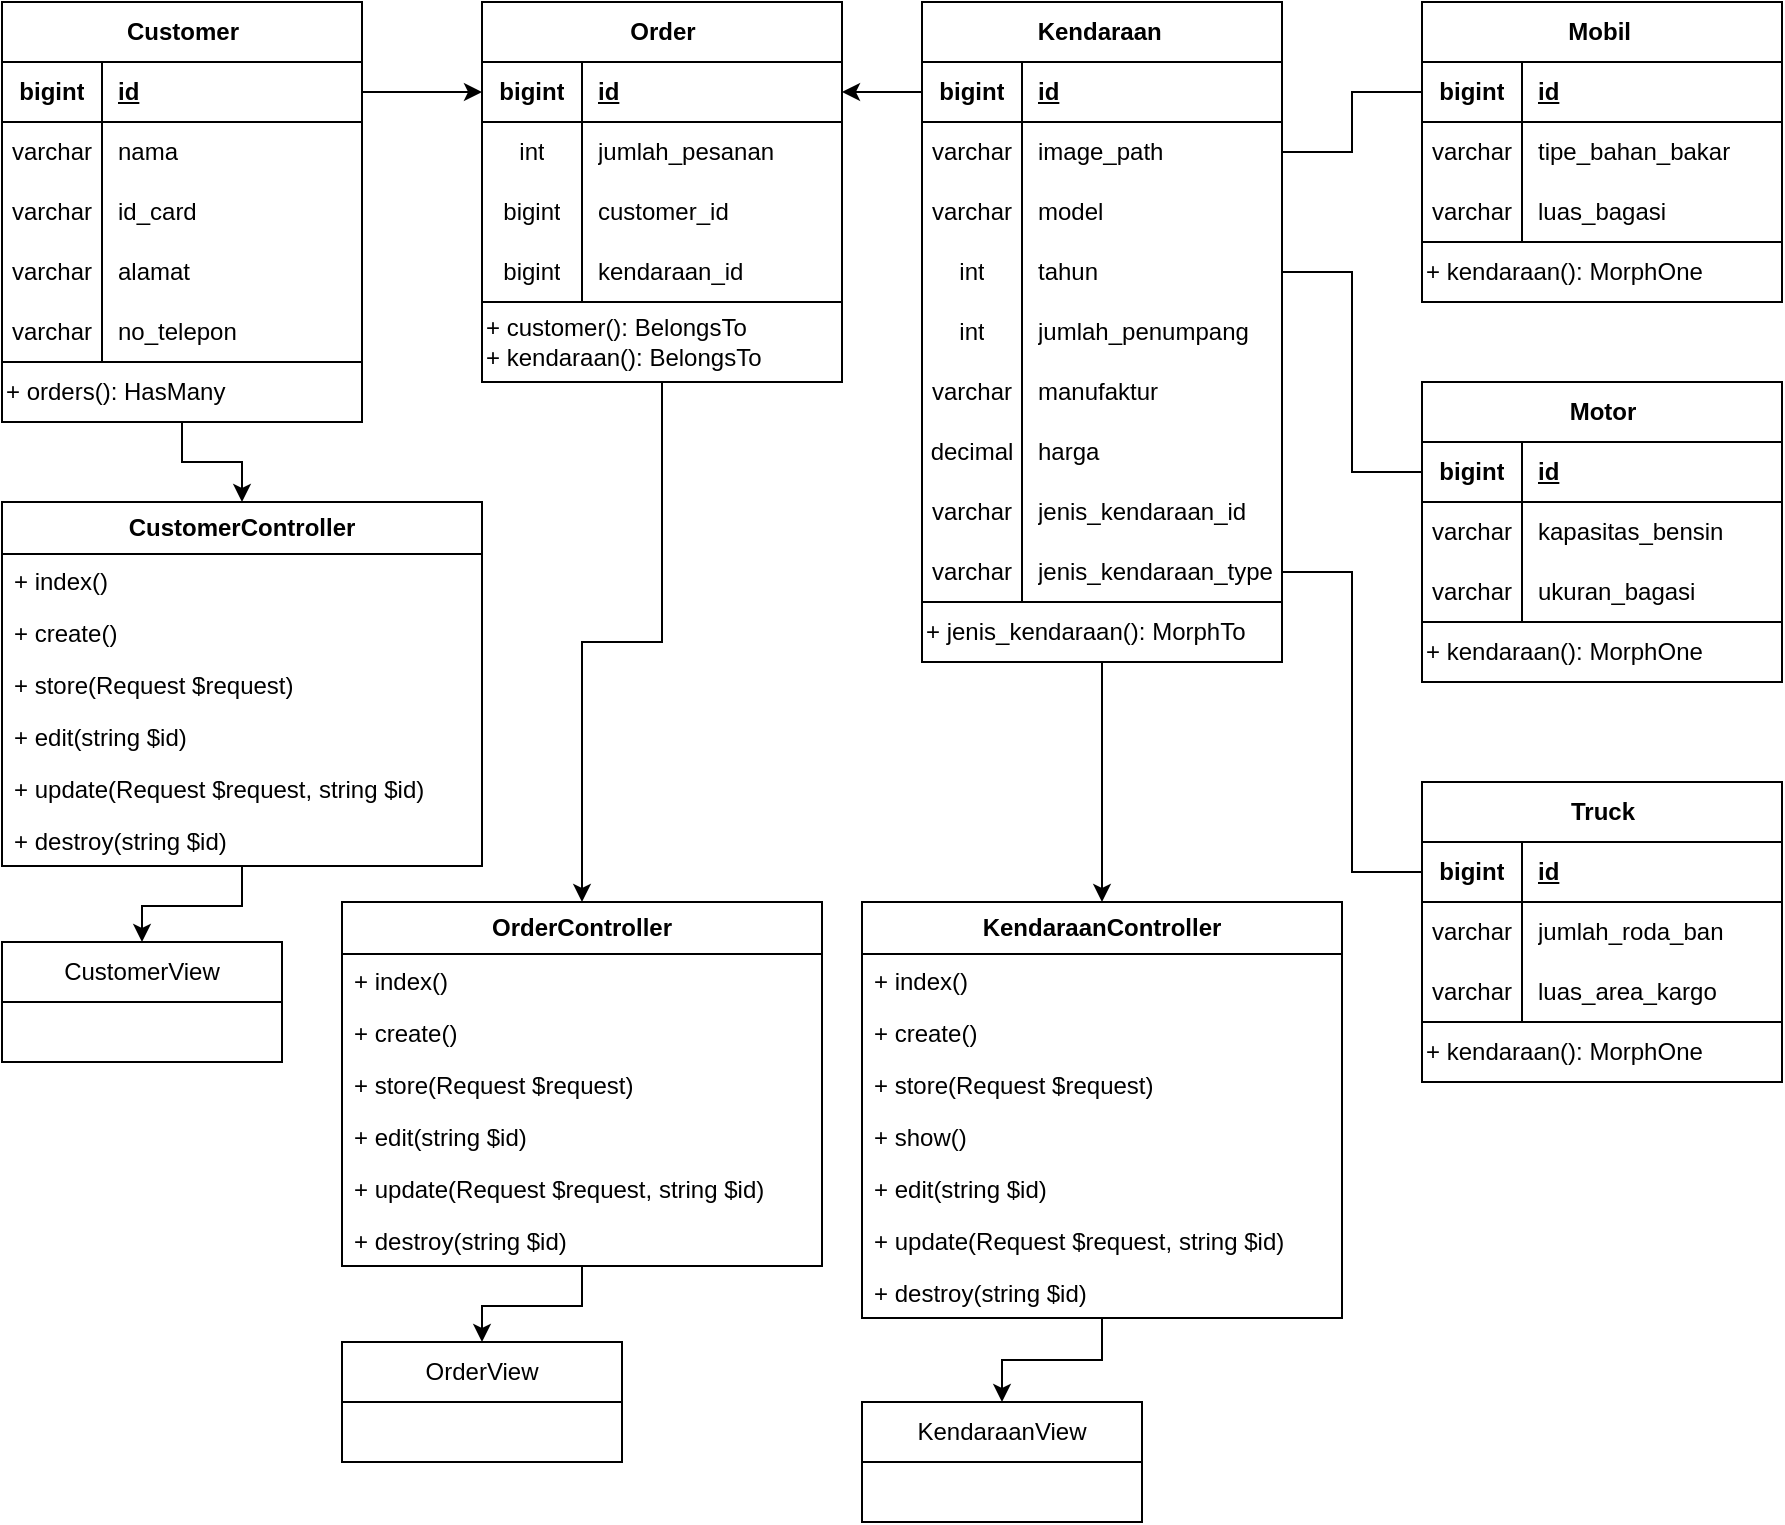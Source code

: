 <mxfile version="22.0.3" type="device">
  <diagram id="C5RBs43oDa-KdzZeNtuy" name="Page-1">
    <mxGraphModel dx="1159" dy="807" grid="1" gridSize="10" guides="1" tooltips="1" connect="1" arrows="1" fold="1" page="1" pageScale="1" pageWidth="1169" pageHeight="827" math="0" shadow="0">
      <root>
        <mxCell id="WIyWlLk6GJQsqaUBKTNV-0" />
        <mxCell id="WIyWlLk6GJQsqaUBKTNV-1" parent="WIyWlLk6GJQsqaUBKTNV-0" />
        <mxCell id="ZDoctlE2SqwI0rAIJOzX-185" value="Order" style="shape=table;startSize=30;container=1;collapsible=1;childLayout=tableLayout;fixedRows=1;rowLines=0;fontStyle=1;align=center;resizeLast=1;html=1;" vertex="1" parent="WIyWlLk6GJQsqaUBKTNV-1">
          <mxGeometry x="300" y="60" width="180" height="150" as="geometry" />
        </mxCell>
        <mxCell id="ZDoctlE2SqwI0rAIJOzX-186" value="" style="shape=tableRow;horizontal=0;startSize=0;swimlaneHead=0;swimlaneBody=0;fillColor=none;collapsible=0;dropTarget=0;points=[[0,0.5],[1,0.5]];portConstraint=eastwest;top=0;left=0;right=0;bottom=1;" vertex="1" parent="ZDoctlE2SqwI0rAIJOzX-185">
          <mxGeometry y="30" width="180" height="30" as="geometry" />
        </mxCell>
        <mxCell id="ZDoctlE2SqwI0rAIJOzX-187" value="bigint" style="shape=partialRectangle;connectable=0;fillColor=none;top=0;left=0;bottom=0;right=0;fontStyle=1;overflow=hidden;whiteSpace=wrap;html=1;" vertex="1" parent="ZDoctlE2SqwI0rAIJOzX-186">
          <mxGeometry width="50" height="30" as="geometry">
            <mxRectangle width="50" height="30" as="alternateBounds" />
          </mxGeometry>
        </mxCell>
        <mxCell id="ZDoctlE2SqwI0rAIJOzX-188" value="id" style="shape=partialRectangle;connectable=0;fillColor=none;top=0;left=0;bottom=0;right=0;align=left;spacingLeft=6;fontStyle=5;overflow=hidden;whiteSpace=wrap;html=1;" vertex="1" parent="ZDoctlE2SqwI0rAIJOzX-186">
          <mxGeometry x="50" width="130" height="30" as="geometry">
            <mxRectangle width="130" height="30" as="alternateBounds" />
          </mxGeometry>
        </mxCell>
        <mxCell id="ZDoctlE2SqwI0rAIJOzX-189" value="" style="shape=tableRow;horizontal=0;startSize=0;swimlaneHead=0;swimlaneBody=0;fillColor=none;collapsible=0;dropTarget=0;points=[[0,0.5],[1,0.5]];portConstraint=eastwest;top=0;left=0;right=0;bottom=0;" vertex="1" parent="ZDoctlE2SqwI0rAIJOzX-185">
          <mxGeometry y="60" width="180" height="30" as="geometry" />
        </mxCell>
        <mxCell id="ZDoctlE2SqwI0rAIJOzX-190" value="int" style="shape=partialRectangle;connectable=0;fillColor=none;top=0;left=0;bottom=0;right=0;editable=1;overflow=hidden;whiteSpace=wrap;html=1;" vertex="1" parent="ZDoctlE2SqwI0rAIJOzX-189">
          <mxGeometry width="50" height="30" as="geometry">
            <mxRectangle width="50" height="30" as="alternateBounds" />
          </mxGeometry>
        </mxCell>
        <mxCell id="ZDoctlE2SqwI0rAIJOzX-191" value="jumlah_pesanan" style="shape=partialRectangle;connectable=0;fillColor=none;top=0;left=0;bottom=0;right=0;align=left;spacingLeft=6;overflow=hidden;whiteSpace=wrap;html=1;" vertex="1" parent="ZDoctlE2SqwI0rAIJOzX-189">
          <mxGeometry x="50" width="130" height="30" as="geometry">
            <mxRectangle width="130" height="30" as="alternateBounds" />
          </mxGeometry>
        </mxCell>
        <mxCell id="ZDoctlE2SqwI0rAIJOzX-192" value="" style="shape=tableRow;horizontal=0;startSize=0;swimlaneHead=0;swimlaneBody=0;fillColor=none;collapsible=0;dropTarget=0;points=[[0,0.5],[1,0.5]];portConstraint=eastwest;top=0;left=0;right=0;bottom=0;" vertex="1" parent="ZDoctlE2SqwI0rAIJOzX-185">
          <mxGeometry y="90" width="180" height="30" as="geometry" />
        </mxCell>
        <mxCell id="ZDoctlE2SqwI0rAIJOzX-193" value="bigint" style="shape=partialRectangle;connectable=0;fillColor=none;top=0;left=0;bottom=0;right=0;editable=1;overflow=hidden;whiteSpace=wrap;html=1;" vertex="1" parent="ZDoctlE2SqwI0rAIJOzX-192">
          <mxGeometry width="50" height="30" as="geometry">
            <mxRectangle width="50" height="30" as="alternateBounds" />
          </mxGeometry>
        </mxCell>
        <mxCell id="ZDoctlE2SqwI0rAIJOzX-194" value="customer_id" style="shape=partialRectangle;connectable=0;fillColor=none;top=0;left=0;bottom=0;right=0;align=left;spacingLeft=6;overflow=hidden;whiteSpace=wrap;html=1;" vertex="1" parent="ZDoctlE2SqwI0rAIJOzX-192">
          <mxGeometry x="50" width="130" height="30" as="geometry">
            <mxRectangle width="130" height="30" as="alternateBounds" />
          </mxGeometry>
        </mxCell>
        <mxCell id="ZDoctlE2SqwI0rAIJOzX-195" value="" style="shape=tableRow;horizontal=0;startSize=0;swimlaneHead=0;swimlaneBody=0;fillColor=none;collapsible=0;dropTarget=0;points=[[0,0.5],[1,0.5]];portConstraint=eastwest;top=0;left=0;right=0;bottom=0;" vertex="1" parent="ZDoctlE2SqwI0rAIJOzX-185">
          <mxGeometry y="120" width="180" height="30" as="geometry" />
        </mxCell>
        <mxCell id="ZDoctlE2SqwI0rAIJOzX-196" value="bigint" style="shape=partialRectangle;connectable=0;fillColor=none;top=0;left=0;bottom=0;right=0;editable=1;overflow=hidden;whiteSpace=wrap;html=1;" vertex="1" parent="ZDoctlE2SqwI0rAIJOzX-195">
          <mxGeometry width="50" height="30" as="geometry">
            <mxRectangle width="50" height="30" as="alternateBounds" />
          </mxGeometry>
        </mxCell>
        <mxCell id="ZDoctlE2SqwI0rAIJOzX-197" value="kendaraan_id" style="shape=partialRectangle;connectable=0;fillColor=none;top=0;left=0;bottom=0;right=0;align=left;spacingLeft=6;overflow=hidden;whiteSpace=wrap;html=1;" vertex="1" parent="ZDoctlE2SqwI0rAIJOzX-195">
          <mxGeometry x="50" width="130" height="30" as="geometry">
            <mxRectangle width="130" height="30" as="alternateBounds" />
          </mxGeometry>
        </mxCell>
        <mxCell id="ZDoctlE2SqwI0rAIJOzX-339" style="edgeStyle=orthogonalEdgeStyle;rounded=0;orthogonalLoop=1;jettySize=auto;html=1;entryX=0;entryY=0.5;entryDx=0;entryDy=0;exitX=1;exitY=0.5;exitDx=0;exitDy=0;" edge="1" parent="WIyWlLk6GJQsqaUBKTNV-1" source="ZDoctlE2SqwI0rAIJOzX-199" target="ZDoctlE2SqwI0rAIJOzX-186">
          <mxGeometry relative="1" as="geometry" />
        </mxCell>
        <mxCell id="ZDoctlE2SqwI0rAIJOzX-198" value="Customer" style="shape=table;startSize=30;container=1;collapsible=1;childLayout=tableLayout;fixedRows=0;rowLines=0;fontStyle=1;align=center;resizeLast=1;html=1;swimlaneLine=1;labelBorderColor=none;" vertex="1" parent="WIyWlLk6GJQsqaUBKTNV-1">
          <mxGeometry x="60" y="60" width="180" height="180" as="geometry" />
        </mxCell>
        <mxCell id="ZDoctlE2SqwI0rAIJOzX-199" value="" style="shape=tableRow;horizontal=0;startSize=0;swimlaneHead=0;swimlaneBody=0;fillColor=none;collapsible=0;dropTarget=0;points=[[0,0.5],[1,0.5]];portConstraint=eastwest;top=0;left=0;right=0;bottom=1;" vertex="1" parent="ZDoctlE2SqwI0rAIJOzX-198">
          <mxGeometry y="30" width="180" height="30" as="geometry" />
        </mxCell>
        <mxCell id="ZDoctlE2SqwI0rAIJOzX-200" value="bigint" style="shape=partialRectangle;connectable=0;fillColor=none;top=0;left=0;bottom=0;right=0;fontStyle=1;overflow=hidden;whiteSpace=wrap;html=1;" vertex="1" parent="ZDoctlE2SqwI0rAIJOzX-199">
          <mxGeometry width="50" height="30" as="geometry">
            <mxRectangle width="50" height="30" as="alternateBounds" />
          </mxGeometry>
        </mxCell>
        <mxCell id="ZDoctlE2SqwI0rAIJOzX-201" value="id" style="shape=partialRectangle;connectable=0;fillColor=none;top=0;left=0;bottom=0;right=0;align=left;spacingLeft=6;fontStyle=5;overflow=hidden;whiteSpace=wrap;html=1;strokeColor=default;" vertex="1" parent="ZDoctlE2SqwI0rAIJOzX-199">
          <mxGeometry x="50" width="130" height="30" as="geometry">
            <mxRectangle width="130" height="30" as="alternateBounds" />
          </mxGeometry>
        </mxCell>
        <mxCell id="ZDoctlE2SqwI0rAIJOzX-202" style="shape=tableRow;horizontal=0;startSize=0;swimlaneHead=0;swimlaneBody=0;fillColor=none;collapsible=0;dropTarget=0;points=[[0,0.5],[1,0.5]];portConstraint=eastwest;top=0;left=0;right=0;bottom=0;" vertex="1" parent="ZDoctlE2SqwI0rAIJOzX-198">
          <mxGeometry y="60" width="180" height="30" as="geometry" />
        </mxCell>
        <mxCell id="ZDoctlE2SqwI0rAIJOzX-203" value="varchar" style="shape=partialRectangle;connectable=0;fillColor=none;top=0;left=0;bottom=0;right=0;editable=1;overflow=hidden;whiteSpace=wrap;html=1;" vertex="1" parent="ZDoctlE2SqwI0rAIJOzX-202">
          <mxGeometry width="50" height="30" as="geometry">
            <mxRectangle width="50" height="30" as="alternateBounds" />
          </mxGeometry>
        </mxCell>
        <mxCell id="ZDoctlE2SqwI0rAIJOzX-204" value="nama" style="shape=partialRectangle;connectable=0;fillColor=none;top=0;left=0;bottom=0;right=0;align=left;spacingLeft=6;overflow=hidden;whiteSpace=wrap;html=1;" vertex="1" parent="ZDoctlE2SqwI0rAIJOzX-202">
          <mxGeometry x="50" width="130" height="30" as="geometry">
            <mxRectangle width="130" height="30" as="alternateBounds" />
          </mxGeometry>
        </mxCell>
        <mxCell id="ZDoctlE2SqwI0rAIJOzX-205" value="" style="shape=tableRow;horizontal=0;startSize=0;swimlaneHead=0;swimlaneBody=0;fillColor=none;collapsible=0;dropTarget=0;points=[[0,0.5],[1,0.5]];portConstraint=eastwest;top=0;left=0;right=0;bottom=0;" vertex="1" parent="ZDoctlE2SqwI0rAIJOzX-198">
          <mxGeometry y="90" width="180" height="30" as="geometry" />
        </mxCell>
        <mxCell id="ZDoctlE2SqwI0rAIJOzX-206" value="varchar" style="shape=partialRectangle;connectable=0;fillColor=none;top=0;left=0;bottom=0;right=0;editable=1;overflow=hidden;whiteSpace=wrap;html=1;" vertex="1" parent="ZDoctlE2SqwI0rAIJOzX-205">
          <mxGeometry width="50" height="30" as="geometry">
            <mxRectangle width="50" height="30" as="alternateBounds" />
          </mxGeometry>
        </mxCell>
        <mxCell id="ZDoctlE2SqwI0rAIJOzX-207" value="id_card" style="shape=partialRectangle;connectable=0;fillColor=none;top=0;left=0;bottom=0;right=0;align=left;spacingLeft=6;overflow=hidden;whiteSpace=wrap;html=1;" vertex="1" parent="ZDoctlE2SqwI0rAIJOzX-205">
          <mxGeometry x="50" width="130" height="30" as="geometry">
            <mxRectangle width="130" height="30" as="alternateBounds" />
          </mxGeometry>
        </mxCell>
        <mxCell id="ZDoctlE2SqwI0rAIJOzX-208" value="" style="shape=tableRow;horizontal=0;startSize=0;swimlaneHead=0;swimlaneBody=0;fillColor=none;collapsible=0;dropTarget=0;points=[[0,0.5],[1,0.5]];portConstraint=eastwest;top=0;left=0;right=0;bottom=0;" vertex="1" parent="ZDoctlE2SqwI0rAIJOzX-198">
          <mxGeometry y="120" width="180" height="30" as="geometry" />
        </mxCell>
        <mxCell id="ZDoctlE2SqwI0rAIJOzX-209" value="varchar" style="shape=partialRectangle;connectable=0;fillColor=none;top=0;left=0;bottom=0;right=0;editable=1;overflow=hidden;whiteSpace=wrap;html=1;" vertex="1" parent="ZDoctlE2SqwI0rAIJOzX-208">
          <mxGeometry width="50" height="30" as="geometry">
            <mxRectangle width="50" height="30" as="alternateBounds" />
          </mxGeometry>
        </mxCell>
        <mxCell id="ZDoctlE2SqwI0rAIJOzX-210" value="alamat" style="shape=partialRectangle;connectable=0;fillColor=none;top=0;left=0;bottom=0;right=0;align=left;spacingLeft=6;overflow=hidden;whiteSpace=wrap;html=1;" vertex="1" parent="ZDoctlE2SqwI0rAIJOzX-208">
          <mxGeometry x="50" width="130" height="30" as="geometry">
            <mxRectangle width="130" height="30" as="alternateBounds" />
          </mxGeometry>
        </mxCell>
        <mxCell id="ZDoctlE2SqwI0rAIJOzX-211" value="" style="shape=tableRow;horizontal=0;startSize=0;swimlaneHead=0;swimlaneBody=0;fillColor=none;collapsible=0;dropTarget=0;points=[[0,0.5],[1,0.5]];portConstraint=eastwest;top=0;left=0;right=0;bottom=0;" vertex="1" parent="ZDoctlE2SqwI0rAIJOzX-198">
          <mxGeometry y="150" width="180" height="30" as="geometry" />
        </mxCell>
        <mxCell id="ZDoctlE2SqwI0rAIJOzX-212" value="varchar" style="shape=partialRectangle;connectable=0;fillColor=none;top=0;left=0;bottom=0;right=0;editable=1;overflow=hidden;whiteSpace=wrap;html=1;" vertex="1" parent="ZDoctlE2SqwI0rAIJOzX-211">
          <mxGeometry width="50" height="30" as="geometry">
            <mxRectangle width="50" height="30" as="alternateBounds" />
          </mxGeometry>
        </mxCell>
        <mxCell id="ZDoctlE2SqwI0rAIJOzX-213" value="no_telepon" style="shape=partialRectangle;connectable=0;fillColor=none;top=0;left=0;bottom=0;right=0;align=left;spacingLeft=6;overflow=hidden;whiteSpace=wrap;html=1;" vertex="1" parent="ZDoctlE2SqwI0rAIJOzX-211">
          <mxGeometry x="50" width="130" height="30" as="geometry">
            <mxRectangle width="130" height="30" as="alternateBounds" />
          </mxGeometry>
        </mxCell>
        <mxCell id="ZDoctlE2SqwI0rAIJOzX-341" style="edgeStyle=orthogonalEdgeStyle;rounded=0;orthogonalLoop=1;jettySize=auto;html=1;entryX=0;entryY=0.5;entryDx=0;entryDy=0;exitX=1;exitY=0.5;exitDx=0;exitDy=0;endArrow=none;endFill=0;" edge="1" parent="WIyWlLk6GJQsqaUBKTNV-1" source="ZDoctlE2SqwI0rAIJOzX-218" target="ZDoctlE2SqwI0rAIJOzX-243">
          <mxGeometry relative="1" as="geometry" />
        </mxCell>
        <mxCell id="ZDoctlE2SqwI0rAIJOzX-214" value="Kendaraan&amp;nbsp;" style="shape=table;startSize=30;container=1;collapsible=1;childLayout=tableLayout;fixedRows=1;rowLines=0;fontStyle=1;align=center;resizeLast=1;html=1;" vertex="1" parent="WIyWlLk6GJQsqaUBKTNV-1">
          <mxGeometry x="520" y="60" width="180" height="300" as="geometry" />
        </mxCell>
        <mxCell id="ZDoctlE2SqwI0rAIJOzX-215" value="" style="shape=tableRow;horizontal=0;startSize=0;swimlaneHead=0;swimlaneBody=0;fillColor=none;collapsible=0;dropTarget=0;points=[[0,0.5],[1,0.5]];portConstraint=eastwest;top=0;left=0;right=0;bottom=1;" vertex="1" parent="ZDoctlE2SqwI0rAIJOzX-214">
          <mxGeometry y="30" width="180" height="30" as="geometry" />
        </mxCell>
        <mxCell id="ZDoctlE2SqwI0rAIJOzX-216" value="bigint" style="shape=partialRectangle;connectable=0;fillColor=none;top=0;left=0;bottom=0;right=0;fontStyle=1;overflow=hidden;whiteSpace=wrap;html=1;" vertex="1" parent="ZDoctlE2SqwI0rAIJOzX-215">
          <mxGeometry width="50" height="30" as="geometry">
            <mxRectangle width="50" height="30" as="alternateBounds" />
          </mxGeometry>
        </mxCell>
        <mxCell id="ZDoctlE2SqwI0rAIJOzX-217" value="id" style="shape=partialRectangle;connectable=0;fillColor=none;top=0;left=0;bottom=0;right=0;align=left;spacingLeft=6;fontStyle=5;overflow=hidden;whiteSpace=wrap;html=1;" vertex="1" parent="ZDoctlE2SqwI0rAIJOzX-215">
          <mxGeometry x="50" width="130" height="30" as="geometry">
            <mxRectangle width="130" height="30" as="alternateBounds" />
          </mxGeometry>
        </mxCell>
        <mxCell id="ZDoctlE2SqwI0rAIJOzX-218" style="shape=tableRow;horizontal=0;startSize=0;swimlaneHead=0;swimlaneBody=0;fillColor=none;collapsible=0;dropTarget=0;points=[[0,0.5],[1,0.5]];portConstraint=eastwest;top=0;left=0;right=0;bottom=0;" vertex="1" parent="ZDoctlE2SqwI0rAIJOzX-214">
          <mxGeometry y="60" width="180" height="30" as="geometry" />
        </mxCell>
        <mxCell id="ZDoctlE2SqwI0rAIJOzX-219" value="varchar" style="shape=partialRectangle;connectable=0;fillColor=none;top=0;left=0;bottom=0;right=0;editable=1;overflow=hidden;whiteSpace=wrap;html=1;" vertex="1" parent="ZDoctlE2SqwI0rAIJOzX-218">
          <mxGeometry width="50" height="30" as="geometry">
            <mxRectangle width="50" height="30" as="alternateBounds" />
          </mxGeometry>
        </mxCell>
        <mxCell id="ZDoctlE2SqwI0rAIJOzX-220" value="image_path" style="shape=partialRectangle;connectable=0;fillColor=none;top=0;left=0;bottom=0;right=0;align=left;spacingLeft=6;overflow=hidden;whiteSpace=wrap;html=1;" vertex="1" parent="ZDoctlE2SqwI0rAIJOzX-218">
          <mxGeometry x="50" width="130" height="30" as="geometry">
            <mxRectangle width="130" height="30" as="alternateBounds" />
          </mxGeometry>
        </mxCell>
        <mxCell id="ZDoctlE2SqwI0rAIJOzX-221" value="" style="shape=tableRow;horizontal=0;startSize=0;swimlaneHead=0;swimlaneBody=0;fillColor=none;collapsible=0;dropTarget=0;points=[[0,0.5],[1,0.5]];portConstraint=eastwest;top=0;left=0;right=0;bottom=0;" vertex="1" parent="ZDoctlE2SqwI0rAIJOzX-214">
          <mxGeometry y="90" width="180" height="30" as="geometry" />
        </mxCell>
        <mxCell id="ZDoctlE2SqwI0rAIJOzX-222" value="varchar" style="shape=partialRectangle;connectable=0;fillColor=none;top=0;left=0;bottom=0;right=0;editable=1;overflow=hidden;whiteSpace=wrap;html=1;" vertex="1" parent="ZDoctlE2SqwI0rAIJOzX-221">
          <mxGeometry width="50" height="30" as="geometry">
            <mxRectangle width="50" height="30" as="alternateBounds" />
          </mxGeometry>
        </mxCell>
        <mxCell id="ZDoctlE2SqwI0rAIJOzX-223" value="model" style="shape=partialRectangle;connectable=0;fillColor=none;top=0;left=0;bottom=0;right=0;align=left;spacingLeft=6;overflow=hidden;whiteSpace=wrap;html=1;" vertex="1" parent="ZDoctlE2SqwI0rAIJOzX-221">
          <mxGeometry x="50" width="130" height="30" as="geometry">
            <mxRectangle width="130" height="30" as="alternateBounds" />
          </mxGeometry>
        </mxCell>
        <mxCell id="ZDoctlE2SqwI0rAIJOzX-224" value="" style="shape=tableRow;horizontal=0;startSize=0;swimlaneHead=0;swimlaneBody=0;fillColor=none;collapsible=0;dropTarget=0;points=[[0,0.5],[1,0.5]];portConstraint=eastwest;top=0;left=0;right=0;bottom=0;" vertex="1" parent="ZDoctlE2SqwI0rAIJOzX-214">
          <mxGeometry y="120" width="180" height="30" as="geometry" />
        </mxCell>
        <mxCell id="ZDoctlE2SqwI0rAIJOzX-225" value="int" style="shape=partialRectangle;connectable=0;fillColor=none;top=0;left=0;bottom=0;right=0;editable=1;overflow=hidden;whiteSpace=wrap;html=1;" vertex="1" parent="ZDoctlE2SqwI0rAIJOzX-224">
          <mxGeometry width="50" height="30" as="geometry">
            <mxRectangle width="50" height="30" as="alternateBounds" />
          </mxGeometry>
        </mxCell>
        <mxCell id="ZDoctlE2SqwI0rAIJOzX-226" value="tahun" style="shape=partialRectangle;connectable=0;fillColor=none;top=0;left=0;bottom=0;right=0;align=left;spacingLeft=6;overflow=hidden;whiteSpace=wrap;html=1;" vertex="1" parent="ZDoctlE2SqwI0rAIJOzX-224">
          <mxGeometry x="50" width="130" height="30" as="geometry">
            <mxRectangle width="130" height="30" as="alternateBounds" />
          </mxGeometry>
        </mxCell>
        <mxCell id="ZDoctlE2SqwI0rAIJOzX-227" value="" style="shape=tableRow;horizontal=0;startSize=0;swimlaneHead=0;swimlaneBody=0;fillColor=none;collapsible=0;dropTarget=0;points=[[0,0.5],[1,0.5]];portConstraint=eastwest;top=0;left=0;right=0;bottom=0;" vertex="1" parent="ZDoctlE2SqwI0rAIJOzX-214">
          <mxGeometry y="150" width="180" height="30" as="geometry" />
        </mxCell>
        <mxCell id="ZDoctlE2SqwI0rAIJOzX-228" value="int" style="shape=partialRectangle;connectable=0;fillColor=none;top=0;left=0;bottom=0;right=0;editable=1;overflow=hidden;whiteSpace=wrap;html=1;" vertex="1" parent="ZDoctlE2SqwI0rAIJOzX-227">
          <mxGeometry width="50" height="30" as="geometry">
            <mxRectangle width="50" height="30" as="alternateBounds" />
          </mxGeometry>
        </mxCell>
        <mxCell id="ZDoctlE2SqwI0rAIJOzX-229" value="jumlah_penumpang" style="shape=partialRectangle;connectable=0;fillColor=none;top=0;left=0;bottom=0;right=0;align=left;spacingLeft=6;overflow=hidden;whiteSpace=wrap;html=1;" vertex="1" parent="ZDoctlE2SqwI0rAIJOzX-227">
          <mxGeometry x="50" width="130" height="30" as="geometry">
            <mxRectangle width="130" height="30" as="alternateBounds" />
          </mxGeometry>
        </mxCell>
        <mxCell id="ZDoctlE2SqwI0rAIJOzX-230" style="shape=tableRow;horizontal=0;startSize=0;swimlaneHead=0;swimlaneBody=0;fillColor=none;collapsible=0;dropTarget=0;points=[[0,0.5],[1,0.5]];portConstraint=eastwest;top=0;left=0;right=0;bottom=0;" vertex="1" parent="ZDoctlE2SqwI0rAIJOzX-214">
          <mxGeometry y="180" width="180" height="30" as="geometry" />
        </mxCell>
        <mxCell id="ZDoctlE2SqwI0rAIJOzX-231" value="varchar" style="shape=partialRectangle;connectable=0;fillColor=none;top=0;left=0;bottom=0;right=0;editable=1;overflow=hidden;whiteSpace=wrap;html=1;" vertex="1" parent="ZDoctlE2SqwI0rAIJOzX-230">
          <mxGeometry width="50" height="30" as="geometry">
            <mxRectangle width="50" height="30" as="alternateBounds" />
          </mxGeometry>
        </mxCell>
        <mxCell id="ZDoctlE2SqwI0rAIJOzX-232" value="manufaktur" style="shape=partialRectangle;connectable=0;fillColor=none;top=0;left=0;bottom=0;right=0;align=left;spacingLeft=6;overflow=hidden;whiteSpace=wrap;html=1;" vertex="1" parent="ZDoctlE2SqwI0rAIJOzX-230">
          <mxGeometry x="50" width="130" height="30" as="geometry">
            <mxRectangle width="130" height="30" as="alternateBounds" />
          </mxGeometry>
        </mxCell>
        <mxCell id="ZDoctlE2SqwI0rAIJOzX-233" style="shape=tableRow;horizontal=0;startSize=0;swimlaneHead=0;swimlaneBody=0;fillColor=none;collapsible=0;dropTarget=0;points=[[0,0.5],[1,0.5]];portConstraint=eastwest;top=0;left=0;right=0;bottom=0;" vertex="1" parent="ZDoctlE2SqwI0rAIJOzX-214">
          <mxGeometry y="210" width="180" height="30" as="geometry" />
        </mxCell>
        <mxCell id="ZDoctlE2SqwI0rAIJOzX-234" value="decimal" style="shape=partialRectangle;connectable=0;fillColor=none;top=0;left=0;bottom=0;right=0;editable=1;overflow=hidden;whiteSpace=wrap;html=1;" vertex="1" parent="ZDoctlE2SqwI0rAIJOzX-233">
          <mxGeometry width="50" height="30" as="geometry">
            <mxRectangle width="50" height="30" as="alternateBounds" />
          </mxGeometry>
        </mxCell>
        <mxCell id="ZDoctlE2SqwI0rAIJOzX-235" value="harga" style="shape=partialRectangle;connectable=0;fillColor=none;top=0;left=0;bottom=0;right=0;align=left;spacingLeft=6;overflow=hidden;whiteSpace=wrap;html=1;" vertex="1" parent="ZDoctlE2SqwI0rAIJOzX-233">
          <mxGeometry x="50" width="130" height="30" as="geometry">
            <mxRectangle width="130" height="30" as="alternateBounds" />
          </mxGeometry>
        </mxCell>
        <mxCell id="ZDoctlE2SqwI0rAIJOzX-236" style="shape=tableRow;horizontal=0;startSize=0;swimlaneHead=0;swimlaneBody=0;fillColor=none;collapsible=0;dropTarget=0;points=[[0,0.5],[1,0.5]];portConstraint=eastwest;top=0;left=0;right=0;bottom=0;" vertex="1" parent="ZDoctlE2SqwI0rAIJOzX-214">
          <mxGeometry y="240" width="180" height="30" as="geometry" />
        </mxCell>
        <mxCell id="ZDoctlE2SqwI0rAIJOzX-237" value="varchar" style="shape=partialRectangle;connectable=0;fillColor=none;top=0;left=0;bottom=0;right=0;editable=1;overflow=hidden;whiteSpace=wrap;html=1;" vertex="1" parent="ZDoctlE2SqwI0rAIJOzX-236">
          <mxGeometry width="50" height="30" as="geometry">
            <mxRectangle width="50" height="30" as="alternateBounds" />
          </mxGeometry>
        </mxCell>
        <mxCell id="ZDoctlE2SqwI0rAIJOzX-238" value="jenis_kendaraan_id" style="shape=partialRectangle;connectable=0;fillColor=none;top=0;left=0;bottom=0;right=0;align=left;spacingLeft=6;overflow=hidden;whiteSpace=wrap;html=1;" vertex="1" parent="ZDoctlE2SqwI0rAIJOzX-236">
          <mxGeometry x="50" width="130" height="30" as="geometry">
            <mxRectangle width="130" height="30" as="alternateBounds" />
          </mxGeometry>
        </mxCell>
        <mxCell id="ZDoctlE2SqwI0rAIJOzX-239" style="shape=tableRow;horizontal=0;startSize=0;swimlaneHead=0;swimlaneBody=0;fillColor=none;collapsible=0;dropTarget=0;points=[[0,0.5],[1,0.5]];portConstraint=eastwest;top=0;left=0;right=0;bottom=0;" vertex="1" parent="ZDoctlE2SqwI0rAIJOzX-214">
          <mxGeometry y="270" width="180" height="30" as="geometry" />
        </mxCell>
        <mxCell id="ZDoctlE2SqwI0rAIJOzX-240" value="varchar" style="shape=partialRectangle;connectable=0;fillColor=none;top=0;left=0;bottom=0;right=0;editable=1;overflow=hidden;whiteSpace=wrap;html=1;" vertex="1" parent="ZDoctlE2SqwI0rAIJOzX-239">
          <mxGeometry width="50" height="30" as="geometry">
            <mxRectangle width="50" height="30" as="alternateBounds" />
          </mxGeometry>
        </mxCell>
        <mxCell id="ZDoctlE2SqwI0rAIJOzX-241" value="jenis_kendaraan_type" style="shape=partialRectangle;connectable=0;fillColor=none;top=0;left=0;bottom=0;right=0;align=left;spacingLeft=6;overflow=hidden;whiteSpace=wrap;html=1;" vertex="1" parent="ZDoctlE2SqwI0rAIJOzX-239">
          <mxGeometry x="50" width="130" height="30" as="geometry">
            <mxRectangle width="130" height="30" as="alternateBounds" />
          </mxGeometry>
        </mxCell>
        <mxCell id="ZDoctlE2SqwI0rAIJOzX-242" value="Mobil&amp;nbsp;" style="shape=table;startSize=30;container=1;collapsible=1;childLayout=tableLayout;fixedRows=1;rowLines=0;fontStyle=1;align=center;resizeLast=1;html=1;" vertex="1" parent="WIyWlLk6GJQsqaUBKTNV-1">
          <mxGeometry x="770" y="60" width="180" height="120" as="geometry" />
        </mxCell>
        <mxCell id="ZDoctlE2SqwI0rAIJOzX-243" value="" style="shape=tableRow;horizontal=0;startSize=0;swimlaneHead=0;swimlaneBody=0;fillColor=none;collapsible=0;dropTarget=0;points=[[0,0.5],[1,0.5]];portConstraint=eastwest;top=0;left=0;right=0;bottom=1;" vertex="1" parent="ZDoctlE2SqwI0rAIJOzX-242">
          <mxGeometry y="30" width="180" height="30" as="geometry" />
        </mxCell>
        <mxCell id="ZDoctlE2SqwI0rAIJOzX-244" value="bigint" style="shape=partialRectangle;connectable=0;fillColor=none;top=0;left=0;bottom=0;right=0;fontStyle=1;overflow=hidden;whiteSpace=wrap;html=1;" vertex="1" parent="ZDoctlE2SqwI0rAIJOzX-243">
          <mxGeometry width="50" height="30" as="geometry">
            <mxRectangle width="50" height="30" as="alternateBounds" />
          </mxGeometry>
        </mxCell>
        <mxCell id="ZDoctlE2SqwI0rAIJOzX-245" value="id" style="shape=partialRectangle;connectable=0;fillColor=none;top=0;left=0;bottom=0;right=0;align=left;spacingLeft=6;fontStyle=5;overflow=hidden;whiteSpace=wrap;html=1;" vertex="1" parent="ZDoctlE2SqwI0rAIJOzX-243">
          <mxGeometry x="50" width="130" height="30" as="geometry">
            <mxRectangle width="130" height="30" as="alternateBounds" />
          </mxGeometry>
        </mxCell>
        <mxCell id="ZDoctlE2SqwI0rAIJOzX-246" value="" style="shape=tableRow;horizontal=0;startSize=0;swimlaneHead=0;swimlaneBody=0;fillColor=none;collapsible=0;dropTarget=0;points=[[0,0.5],[1,0.5]];portConstraint=eastwest;top=0;left=0;right=0;bottom=0;" vertex="1" parent="ZDoctlE2SqwI0rAIJOzX-242">
          <mxGeometry y="60" width="180" height="30" as="geometry" />
        </mxCell>
        <mxCell id="ZDoctlE2SqwI0rAIJOzX-247" value="varchar" style="shape=partialRectangle;connectable=0;fillColor=none;top=0;left=0;bottom=0;right=0;editable=1;overflow=hidden;whiteSpace=wrap;html=1;" vertex="1" parent="ZDoctlE2SqwI0rAIJOzX-246">
          <mxGeometry width="50" height="30" as="geometry">
            <mxRectangle width="50" height="30" as="alternateBounds" />
          </mxGeometry>
        </mxCell>
        <mxCell id="ZDoctlE2SqwI0rAIJOzX-248" value="tipe_bahan_bakar" style="shape=partialRectangle;connectable=0;fillColor=none;top=0;left=0;bottom=0;right=0;align=left;spacingLeft=6;overflow=hidden;whiteSpace=wrap;html=1;" vertex="1" parent="ZDoctlE2SqwI0rAIJOzX-246">
          <mxGeometry x="50" width="130" height="30" as="geometry">
            <mxRectangle width="130" height="30" as="alternateBounds" />
          </mxGeometry>
        </mxCell>
        <mxCell id="ZDoctlE2SqwI0rAIJOzX-249" value="" style="shape=tableRow;horizontal=0;startSize=0;swimlaneHead=0;swimlaneBody=0;fillColor=none;collapsible=0;dropTarget=0;points=[[0,0.5],[1,0.5]];portConstraint=eastwest;top=0;left=0;right=0;bottom=0;" vertex="1" parent="ZDoctlE2SqwI0rAIJOzX-242">
          <mxGeometry y="90" width="180" height="30" as="geometry" />
        </mxCell>
        <mxCell id="ZDoctlE2SqwI0rAIJOzX-250" value="varchar" style="shape=partialRectangle;connectable=0;fillColor=none;top=0;left=0;bottom=0;right=0;editable=1;overflow=hidden;whiteSpace=wrap;html=1;" vertex="1" parent="ZDoctlE2SqwI0rAIJOzX-249">
          <mxGeometry width="50" height="30" as="geometry">
            <mxRectangle width="50" height="30" as="alternateBounds" />
          </mxGeometry>
        </mxCell>
        <mxCell id="ZDoctlE2SqwI0rAIJOzX-251" value="luas_bagasi" style="shape=partialRectangle;connectable=0;fillColor=none;top=0;left=0;bottom=0;right=0;align=left;spacingLeft=6;overflow=hidden;whiteSpace=wrap;html=1;" vertex="1" parent="ZDoctlE2SqwI0rAIJOzX-249">
          <mxGeometry x="50" width="130" height="30" as="geometry">
            <mxRectangle width="130" height="30" as="alternateBounds" />
          </mxGeometry>
        </mxCell>
        <mxCell id="ZDoctlE2SqwI0rAIJOzX-252" value="Motor" style="shape=table;startSize=30;container=1;collapsible=1;childLayout=tableLayout;fixedRows=1;rowLines=0;fontStyle=1;align=center;resizeLast=1;html=1;" vertex="1" parent="WIyWlLk6GJQsqaUBKTNV-1">
          <mxGeometry x="770" y="250" width="180" height="120" as="geometry" />
        </mxCell>
        <mxCell id="ZDoctlE2SqwI0rAIJOzX-253" value="" style="shape=tableRow;horizontal=0;startSize=0;swimlaneHead=0;swimlaneBody=0;fillColor=none;collapsible=0;dropTarget=0;points=[[0,0.5],[1,0.5]];portConstraint=eastwest;top=0;left=0;right=0;bottom=1;" vertex="1" parent="ZDoctlE2SqwI0rAIJOzX-252">
          <mxGeometry y="30" width="180" height="30" as="geometry" />
        </mxCell>
        <mxCell id="ZDoctlE2SqwI0rAIJOzX-254" value="bigint" style="shape=partialRectangle;connectable=0;fillColor=none;top=0;left=0;bottom=0;right=0;fontStyle=1;overflow=hidden;whiteSpace=wrap;html=1;" vertex="1" parent="ZDoctlE2SqwI0rAIJOzX-253">
          <mxGeometry width="50" height="30" as="geometry">
            <mxRectangle width="50" height="30" as="alternateBounds" />
          </mxGeometry>
        </mxCell>
        <mxCell id="ZDoctlE2SqwI0rAIJOzX-255" value="id" style="shape=partialRectangle;connectable=0;fillColor=none;top=0;left=0;bottom=0;right=0;align=left;spacingLeft=6;fontStyle=5;overflow=hidden;whiteSpace=wrap;html=1;" vertex="1" parent="ZDoctlE2SqwI0rAIJOzX-253">
          <mxGeometry x="50" width="130" height="30" as="geometry">
            <mxRectangle width="130" height="30" as="alternateBounds" />
          </mxGeometry>
        </mxCell>
        <mxCell id="ZDoctlE2SqwI0rAIJOzX-256" value="" style="shape=tableRow;horizontal=0;startSize=0;swimlaneHead=0;swimlaneBody=0;fillColor=none;collapsible=0;dropTarget=0;points=[[0,0.5],[1,0.5]];portConstraint=eastwest;top=0;left=0;right=0;bottom=0;" vertex="1" parent="ZDoctlE2SqwI0rAIJOzX-252">
          <mxGeometry y="60" width="180" height="30" as="geometry" />
        </mxCell>
        <mxCell id="ZDoctlE2SqwI0rAIJOzX-257" value="varchar" style="shape=partialRectangle;connectable=0;fillColor=none;top=0;left=0;bottom=0;right=0;editable=1;overflow=hidden;whiteSpace=wrap;html=1;" vertex="1" parent="ZDoctlE2SqwI0rAIJOzX-256">
          <mxGeometry width="50" height="30" as="geometry">
            <mxRectangle width="50" height="30" as="alternateBounds" />
          </mxGeometry>
        </mxCell>
        <mxCell id="ZDoctlE2SqwI0rAIJOzX-258" value="kapasitas_bensin" style="shape=partialRectangle;connectable=0;fillColor=none;top=0;left=0;bottom=0;right=0;align=left;spacingLeft=6;overflow=hidden;whiteSpace=wrap;html=1;" vertex="1" parent="ZDoctlE2SqwI0rAIJOzX-256">
          <mxGeometry x="50" width="130" height="30" as="geometry">
            <mxRectangle width="130" height="30" as="alternateBounds" />
          </mxGeometry>
        </mxCell>
        <mxCell id="ZDoctlE2SqwI0rAIJOzX-259" value="" style="shape=tableRow;horizontal=0;startSize=0;swimlaneHead=0;swimlaneBody=0;fillColor=none;collapsible=0;dropTarget=0;points=[[0,0.5],[1,0.5]];portConstraint=eastwest;top=0;left=0;right=0;bottom=0;" vertex="1" parent="ZDoctlE2SqwI0rAIJOzX-252">
          <mxGeometry y="90" width="180" height="30" as="geometry" />
        </mxCell>
        <mxCell id="ZDoctlE2SqwI0rAIJOzX-260" value="varchar" style="shape=partialRectangle;connectable=0;fillColor=none;top=0;left=0;bottom=0;right=0;editable=1;overflow=hidden;whiteSpace=wrap;html=1;" vertex="1" parent="ZDoctlE2SqwI0rAIJOzX-259">
          <mxGeometry width="50" height="30" as="geometry">
            <mxRectangle width="50" height="30" as="alternateBounds" />
          </mxGeometry>
        </mxCell>
        <mxCell id="ZDoctlE2SqwI0rAIJOzX-261" value="ukuran_bagasi" style="shape=partialRectangle;connectable=0;fillColor=none;top=0;left=0;bottom=0;right=0;align=left;spacingLeft=6;overflow=hidden;whiteSpace=wrap;html=1;" vertex="1" parent="ZDoctlE2SqwI0rAIJOzX-259">
          <mxGeometry x="50" width="130" height="30" as="geometry">
            <mxRectangle width="130" height="30" as="alternateBounds" />
          </mxGeometry>
        </mxCell>
        <mxCell id="ZDoctlE2SqwI0rAIJOzX-262" value="Truck" style="shape=table;startSize=30;container=1;collapsible=1;childLayout=tableLayout;fixedRows=1;rowLines=0;fontStyle=1;align=center;resizeLast=1;html=1;" vertex="1" parent="WIyWlLk6GJQsqaUBKTNV-1">
          <mxGeometry x="770" y="450" width="180" height="120" as="geometry" />
        </mxCell>
        <mxCell id="ZDoctlE2SqwI0rAIJOzX-263" value="" style="shape=tableRow;horizontal=0;startSize=0;swimlaneHead=0;swimlaneBody=0;fillColor=none;collapsible=0;dropTarget=0;points=[[0,0.5],[1,0.5]];portConstraint=eastwest;top=0;left=0;right=0;bottom=1;" vertex="1" parent="ZDoctlE2SqwI0rAIJOzX-262">
          <mxGeometry y="30" width="180" height="30" as="geometry" />
        </mxCell>
        <mxCell id="ZDoctlE2SqwI0rAIJOzX-264" value="bigint" style="shape=partialRectangle;connectable=0;fillColor=none;top=0;left=0;bottom=0;right=0;fontStyle=1;overflow=hidden;whiteSpace=wrap;html=1;" vertex="1" parent="ZDoctlE2SqwI0rAIJOzX-263">
          <mxGeometry width="50" height="30" as="geometry">
            <mxRectangle width="50" height="30" as="alternateBounds" />
          </mxGeometry>
        </mxCell>
        <mxCell id="ZDoctlE2SqwI0rAIJOzX-265" value="id" style="shape=partialRectangle;connectable=0;fillColor=none;top=0;left=0;bottom=0;right=0;align=left;spacingLeft=6;fontStyle=5;overflow=hidden;whiteSpace=wrap;html=1;" vertex="1" parent="ZDoctlE2SqwI0rAIJOzX-263">
          <mxGeometry x="50" width="130" height="30" as="geometry">
            <mxRectangle width="130" height="30" as="alternateBounds" />
          </mxGeometry>
        </mxCell>
        <mxCell id="ZDoctlE2SqwI0rAIJOzX-266" value="" style="shape=tableRow;horizontal=0;startSize=0;swimlaneHead=0;swimlaneBody=0;fillColor=none;collapsible=0;dropTarget=0;points=[[0,0.5],[1,0.5]];portConstraint=eastwest;top=0;left=0;right=0;bottom=0;" vertex="1" parent="ZDoctlE2SqwI0rAIJOzX-262">
          <mxGeometry y="60" width="180" height="30" as="geometry" />
        </mxCell>
        <mxCell id="ZDoctlE2SqwI0rAIJOzX-267" value="varchar" style="shape=partialRectangle;connectable=0;fillColor=none;top=0;left=0;bottom=0;right=0;editable=1;overflow=hidden;whiteSpace=wrap;html=1;" vertex="1" parent="ZDoctlE2SqwI0rAIJOzX-266">
          <mxGeometry width="50" height="30" as="geometry">
            <mxRectangle width="50" height="30" as="alternateBounds" />
          </mxGeometry>
        </mxCell>
        <mxCell id="ZDoctlE2SqwI0rAIJOzX-268" value="jumlah_roda_ban" style="shape=partialRectangle;connectable=0;fillColor=none;top=0;left=0;bottom=0;right=0;align=left;spacingLeft=6;overflow=hidden;whiteSpace=wrap;html=1;" vertex="1" parent="ZDoctlE2SqwI0rAIJOzX-266">
          <mxGeometry x="50" width="130" height="30" as="geometry">
            <mxRectangle width="130" height="30" as="alternateBounds" />
          </mxGeometry>
        </mxCell>
        <mxCell id="ZDoctlE2SqwI0rAIJOzX-269" value="" style="shape=tableRow;horizontal=0;startSize=0;swimlaneHead=0;swimlaneBody=0;fillColor=none;collapsible=0;dropTarget=0;points=[[0,0.5],[1,0.5]];portConstraint=eastwest;top=0;left=0;right=0;bottom=0;" vertex="1" parent="ZDoctlE2SqwI0rAIJOzX-262">
          <mxGeometry y="90" width="180" height="30" as="geometry" />
        </mxCell>
        <mxCell id="ZDoctlE2SqwI0rAIJOzX-270" value="varchar" style="shape=partialRectangle;connectable=0;fillColor=none;top=0;left=0;bottom=0;right=0;editable=1;overflow=hidden;whiteSpace=wrap;html=1;" vertex="1" parent="ZDoctlE2SqwI0rAIJOzX-269">
          <mxGeometry width="50" height="30" as="geometry">
            <mxRectangle width="50" height="30" as="alternateBounds" />
          </mxGeometry>
        </mxCell>
        <mxCell id="ZDoctlE2SqwI0rAIJOzX-271" value="luas_area_kargo" style="shape=partialRectangle;connectable=0;fillColor=none;top=0;left=0;bottom=0;right=0;align=left;spacingLeft=6;overflow=hidden;whiteSpace=wrap;html=1;" vertex="1" parent="ZDoctlE2SqwI0rAIJOzX-269">
          <mxGeometry x="50" width="130" height="30" as="geometry">
            <mxRectangle width="130" height="30" as="alternateBounds" />
          </mxGeometry>
        </mxCell>
        <mxCell id="ZDoctlE2SqwI0rAIJOzX-344" style="edgeStyle=orthogonalEdgeStyle;rounded=0;orthogonalLoop=1;jettySize=auto;html=1;" edge="1" parent="WIyWlLk6GJQsqaUBKTNV-1" source="ZDoctlE2SqwI0rAIJOzX-280" target="ZDoctlE2SqwI0rAIJOzX-302">
          <mxGeometry relative="1" as="geometry" />
        </mxCell>
        <mxCell id="ZDoctlE2SqwI0rAIJOzX-280" value="+ orders(): HasMany&amp;nbsp;" style="rounded=0;whiteSpace=wrap;html=1;align=left;" vertex="1" parent="WIyWlLk6GJQsqaUBKTNV-1">
          <mxGeometry x="60" y="240" width="180" height="30" as="geometry" />
        </mxCell>
        <mxCell id="ZDoctlE2SqwI0rAIJOzX-346" style="edgeStyle=orthogonalEdgeStyle;rounded=0;orthogonalLoop=1;jettySize=auto;html=1;entryX=0.5;entryY=0;entryDx=0;entryDy=0;" edge="1" parent="WIyWlLk6GJQsqaUBKTNV-1" source="ZDoctlE2SqwI0rAIJOzX-281" target="ZDoctlE2SqwI0rAIJOzX-310">
          <mxGeometry relative="1" as="geometry" />
        </mxCell>
        <mxCell id="ZDoctlE2SqwI0rAIJOzX-281" value="+&amp;nbsp;customer(): BelongsTo&lt;br&gt;+ kendaraan(): BelongsTo" style="rounded=0;whiteSpace=wrap;html=1;align=left;" vertex="1" parent="WIyWlLk6GJQsqaUBKTNV-1">
          <mxGeometry x="300" y="210" width="180" height="40" as="geometry" />
        </mxCell>
        <mxCell id="ZDoctlE2SqwI0rAIJOzX-348" style="edgeStyle=orthogonalEdgeStyle;rounded=0;orthogonalLoop=1;jettySize=auto;html=1;" edge="1" parent="WIyWlLk6GJQsqaUBKTNV-1" source="ZDoctlE2SqwI0rAIJOzX-282" target="ZDoctlE2SqwI0rAIJOzX-318">
          <mxGeometry relative="1" as="geometry" />
        </mxCell>
        <mxCell id="ZDoctlE2SqwI0rAIJOzX-282" value="+ jenis_kendaraan(): MorphTo" style="rounded=0;whiteSpace=wrap;html=1;align=left;" vertex="1" parent="WIyWlLk6GJQsqaUBKTNV-1">
          <mxGeometry x="520" y="360" width="180" height="30" as="geometry" />
        </mxCell>
        <mxCell id="ZDoctlE2SqwI0rAIJOzX-283" value="+ kendaraan(): MorphOne" style="rounded=0;whiteSpace=wrap;html=1;align=left;" vertex="1" parent="WIyWlLk6GJQsqaUBKTNV-1">
          <mxGeometry x="770" y="180" width="180" height="30" as="geometry" />
        </mxCell>
        <mxCell id="ZDoctlE2SqwI0rAIJOzX-284" value="+ kendaraan(): MorphOne" style="rounded=0;whiteSpace=wrap;html=1;align=left;" vertex="1" parent="WIyWlLk6GJQsqaUBKTNV-1">
          <mxGeometry x="770" y="370" width="180" height="30" as="geometry" />
        </mxCell>
        <mxCell id="ZDoctlE2SqwI0rAIJOzX-285" value="+ kendaraan(): MorphOne" style="rounded=0;whiteSpace=wrap;html=1;align=left;" vertex="1" parent="WIyWlLk6GJQsqaUBKTNV-1">
          <mxGeometry x="770" y="570" width="180" height="30" as="geometry" />
        </mxCell>
        <mxCell id="ZDoctlE2SqwI0rAIJOzX-345" style="edgeStyle=orthogonalEdgeStyle;rounded=0;orthogonalLoop=1;jettySize=auto;html=1;entryX=0.5;entryY=0;entryDx=0;entryDy=0;" edge="1" parent="WIyWlLk6GJQsqaUBKTNV-1" source="ZDoctlE2SqwI0rAIJOzX-302" target="ZDoctlE2SqwI0rAIJOzX-333">
          <mxGeometry relative="1" as="geometry" />
        </mxCell>
        <mxCell id="ZDoctlE2SqwI0rAIJOzX-302" value="&lt;b&gt;CustomerController&lt;/b&gt;" style="swimlane;fontStyle=0;childLayout=stackLayout;horizontal=1;startSize=26;fillColor=none;horizontalStack=0;resizeParent=1;resizeParentMax=0;resizeLast=0;collapsible=1;marginBottom=0;whiteSpace=wrap;html=1;" vertex="1" parent="WIyWlLk6GJQsqaUBKTNV-1">
          <mxGeometry x="60" y="310" width="240" height="182" as="geometry" />
        </mxCell>
        <mxCell id="ZDoctlE2SqwI0rAIJOzX-303" value="+ index()" style="text;strokeColor=none;fillColor=none;align=left;verticalAlign=top;spacingLeft=4;spacingRight=4;overflow=hidden;rotatable=0;points=[[0,0.5],[1,0.5]];portConstraint=eastwest;whiteSpace=wrap;html=1;" vertex="1" parent="ZDoctlE2SqwI0rAIJOzX-302">
          <mxGeometry y="26" width="240" height="26" as="geometry" />
        </mxCell>
        <mxCell id="ZDoctlE2SqwI0rAIJOzX-304" value="+ create()" style="text;strokeColor=none;fillColor=none;align=left;verticalAlign=top;spacingLeft=4;spacingRight=4;overflow=hidden;rotatable=0;points=[[0,0.5],[1,0.5]];portConstraint=eastwest;whiteSpace=wrap;html=1;" vertex="1" parent="ZDoctlE2SqwI0rAIJOzX-302">
          <mxGeometry y="52" width="240" height="26" as="geometry" />
        </mxCell>
        <mxCell id="ZDoctlE2SqwI0rAIJOzX-305" value="+ store(Request $request)" style="text;strokeColor=none;fillColor=none;align=left;verticalAlign=top;spacingLeft=4;spacingRight=4;overflow=hidden;rotatable=0;points=[[0,0.5],[1,0.5]];portConstraint=eastwest;whiteSpace=wrap;html=1;" vertex="1" parent="ZDoctlE2SqwI0rAIJOzX-302">
          <mxGeometry y="78" width="240" height="26" as="geometry" />
        </mxCell>
        <mxCell id="ZDoctlE2SqwI0rAIJOzX-307" value="+ edit(string $id)" style="text;strokeColor=none;fillColor=none;align=left;verticalAlign=top;spacingLeft=4;spacingRight=4;overflow=hidden;rotatable=0;points=[[0,0.5],[1,0.5]];portConstraint=eastwest;whiteSpace=wrap;html=1;" vertex="1" parent="ZDoctlE2SqwI0rAIJOzX-302">
          <mxGeometry y="104" width="240" height="26" as="geometry" />
        </mxCell>
        <mxCell id="ZDoctlE2SqwI0rAIJOzX-306" value="+ update(Request $request, string $id)" style="text;strokeColor=none;fillColor=none;align=left;verticalAlign=top;spacingLeft=4;spacingRight=4;overflow=hidden;rotatable=0;points=[[0,0.5],[1,0.5]];portConstraint=eastwest;whiteSpace=wrap;html=1;" vertex="1" parent="ZDoctlE2SqwI0rAIJOzX-302">
          <mxGeometry y="130" width="240" height="26" as="geometry" />
        </mxCell>
        <mxCell id="ZDoctlE2SqwI0rAIJOzX-309" value="+ destroy(string $id)" style="text;strokeColor=none;fillColor=none;align=left;verticalAlign=top;spacingLeft=4;spacingRight=4;overflow=hidden;rotatable=0;points=[[0,0.5],[1,0.5]];portConstraint=eastwest;whiteSpace=wrap;html=1;" vertex="1" parent="ZDoctlE2SqwI0rAIJOzX-302">
          <mxGeometry y="156" width="240" height="26" as="geometry" />
        </mxCell>
        <mxCell id="ZDoctlE2SqwI0rAIJOzX-347" style="edgeStyle=orthogonalEdgeStyle;rounded=0;orthogonalLoop=1;jettySize=auto;html=1;entryX=0.5;entryY=0;entryDx=0;entryDy=0;" edge="1" parent="WIyWlLk6GJQsqaUBKTNV-1" source="ZDoctlE2SqwI0rAIJOzX-310" target="ZDoctlE2SqwI0rAIJOzX-337">
          <mxGeometry relative="1" as="geometry" />
        </mxCell>
        <mxCell id="ZDoctlE2SqwI0rAIJOzX-310" value="&lt;b&gt;OrderController&lt;/b&gt;" style="swimlane;fontStyle=0;childLayout=stackLayout;horizontal=1;startSize=26;fillColor=none;horizontalStack=0;resizeParent=1;resizeParentMax=0;resizeLast=0;collapsible=1;marginBottom=0;whiteSpace=wrap;html=1;" vertex="1" parent="WIyWlLk6GJQsqaUBKTNV-1">
          <mxGeometry x="230" y="510" width="240" height="182" as="geometry" />
        </mxCell>
        <mxCell id="ZDoctlE2SqwI0rAIJOzX-311" value="+ index()" style="text;strokeColor=none;fillColor=none;align=left;verticalAlign=top;spacingLeft=4;spacingRight=4;overflow=hidden;rotatable=0;points=[[0,0.5],[1,0.5]];portConstraint=eastwest;whiteSpace=wrap;html=1;" vertex="1" parent="ZDoctlE2SqwI0rAIJOzX-310">
          <mxGeometry y="26" width="240" height="26" as="geometry" />
        </mxCell>
        <mxCell id="ZDoctlE2SqwI0rAIJOzX-312" value="+ create()" style="text;strokeColor=none;fillColor=none;align=left;verticalAlign=top;spacingLeft=4;spacingRight=4;overflow=hidden;rotatable=0;points=[[0,0.5],[1,0.5]];portConstraint=eastwest;whiteSpace=wrap;html=1;" vertex="1" parent="ZDoctlE2SqwI0rAIJOzX-310">
          <mxGeometry y="52" width="240" height="26" as="geometry" />
        </mxCell>
        <mxCell id="ZDoctlE2SqwI0rAIJOzX-313" value="+ store(Request $request)" style="text;strokeColor=none;fillColor=none;align=left;verticalAlign=top;spacingLeft=4;spacingRight=4;overflow=hidden;rotatable=0;points=[[0,0.5],[1,0.5]];portConstraint=eastwest;whiteSpace=wrap;html=1;" vertex="1" parent="ZDoctlE2SqwI0rAIJOzX-310">
          <mxGeometry y="78" width="240" height="26" as="geometry" />
        </mxCell>
        <mxCell id="ZDoctlE2SqwI0rAIJOzX-315" value="+ edit(string $id)" style="text;strokeColor=none;fillColor=none;align=left;verticalAlign=top;spacingLeft=4;spacingRight=4;overflow=hidden;rotatable=0;points=[[0,0.5],[1,0.5]];portConstraint=eastwest;whiteSpace=wrap;html=1;" vertex="1" parent="ZDoctlE2SqwI0rAIJOzX-310">
          <mxGeometry y="104" width="240" height="26" as="geometry" />
        </mxCell>
        <mxCell id="ZDoctlE2SqwI0rAIJOzX-316" value="+ update(Request $request, string $id)" style="text;strokeColor=none;fillColor=none;align=left;verticalAlign=top;spacingLeft=4;spacingRight=4;overflow=hidden;rotatable=0;points=[[0,0.5],[1,0.5]];portConstraint=eastwest;whiteSpace=wrap;html=1;" vertex="1" parent="ZDoctlE2SqwI0rAIJOzX-310">
          <mxGeometry y="130" width="240" height="26" as="geometry" />
        </mxCell>
        <mxCell id="ZDoctlE2SqwI0rAIJOzX-317" value="+ destroy(string $id)" style="text;strokeColor=none;fillColor=none;align=left;verticalAlign=top;spacingLeft=4;spacingRight=4;overflow=hidden;rotatable=0;points=[[0,0.5],[1,0.5]];portConstraint=eastwest;whiteSpace=wrap;html=1;" vertex="1" parent="ZDoctlE2SqwI0rAIJOzX-310">
          <mxGeometry y="156" width="240" height="26" as="geometry" />
        </mxCell>
        <mxCell id="ZDoctlE2SqwI0rAIJOzX-349" style="edgeStyle=orthogonalEdgeStyle;rounded=0;orthogonalLoop=1;jettySize=auto;html=1;entryX=0.5;entryY=0;entryDx=0;entryDy=0;" edge="1" parent="WIyWlLk6GJQsqaUBKTNV-1" source="ZDoctlE2SqwI0rAIJOzX-318" target="ZDoctlE2SqwI0rAIJOzX-338">
          <mxGeometry relative="1" as="geometry" />
        </mxCell>
        <mxCell id="ZDoctlE2SqwI0rAIJOzX-318" value="&lt;b&gt;KendaraanController&lt;/b&gt;" style="swimlane;fontStyle=0;childLayout=stackLayout;horizontal=1;startSize=26;fillColor=none;horizontalStack=0;resizeParent=1;resizeParentMax=0;resizeLast=0;collapsible=1;marginBottom=0;whiteSpace=wrap;html=1;" vertex="1" parent="WIyWlLk6GJQsqaUBKTNV-1">
          <mxGeometry x="490" y="510" width="240" height="208" as="geometry" />
        </mxCell>
        <mxCell id="ZDoctlE2SqwI0rAIJOzX-319" value="+ index()" style="text;strokeColor=none;fillColor=none;align=left;verticalAlign=top;spacingLeft=4;spacingRight=4;overflow=hidden;rotatable=0;points=[[0,0.5],[1,0.5]];portConstraint=eastwest;whiteSpace=wrap;html=1;" vertex="1" parent="ZDoctlE2SqwI0rAIJOzX-318">
          <mxGeometry y="26" width="240" height="26" as="geometry" />
        </mxCell>
        <mxCell id="ZDoctlE2SqwI0rAIJOzX-320" value="+ create()" style="text;strokeColor=none;fillColor=none;align=left;verticalAlign=top;spacingLeft=4;spacingRight=4;overflow=hidden;rotatable=0;points=[[0,0.5],[1,0.5]];portConstraint=eastwest;whiteSpace=wrap;html=1;" vertex="1" parent="ZDoctlE2SqwI0rAIJOzX-318">
          <mxGeometry y="52" width="240" height="26" as="geometry" />
        </mxCell>
        <mxCell id="ZDoctlE2SqwI0rAIJOzX-321" value="+ store(Request $request)" style="text;strokeColor=none;fillColor=none;align=left;verticalAlign=top;spacingLeft=4;spacingRight=4;overflow=hidden;rotatable=0;points=[[0,0.5],[1,0.5]];portConstraint=eastwest;whiteSpace=wrap;html=1;" vertex="1" parent="ZDoctlE2SqwI0rAIJOzX-318">
          <mxGeometry y="78" width="240" height="26" as="geometry" />
        </mxCell>
        <mxCell id="ZDoctlE2SqwI0rAIJOzX-322" value="+ show()" style="text;strokeColor=none;fillColor=none;align=left;verticalAlign=top;spacingLeft=4;spacingRight=4;overflow=hidden;rotatable=0;points=[[0,0.5],[1,0.5]];portConstraint=eastwest;whiteSpace=wrap;html=1;" vertex="1" parent="ZDoctlE2SqwI0rAIJOzX-318">
          <mxGeometry y="104" width="240" height="26" as="geometry" />
        </mxCell>
        <mxCell id="ZDoctlE2SqwI0rAIJOzX-323" value="+ edit(string $id)" style="text;strokeColor=none;fillColor=none;align=left;verticalAlign=top;spacingLeft=4;spacingRight=4;overflow=hidden;rotatable=0;points=[[0,0.5],[1,0.5]];portConstraint=eastwest;whiteSpace=wrap;html=1;" vertex="1" parent="ZDoctlE2SqwI0rAIJOzX-318">
          <mxGeometry y="130" width="240" height="26" as="geometry" />
        </mxCell>
        <mxCell id="ZDoctlE2SqwI0rAIJOzX-324" value="+ update(Request $request, string $id)" style="text;strokeColor=none;fillColor=none;align=left;verticalAlign=top;spacingLeft=4;spacingRight=4;overflow=hidden;rotatable=0;points=[[0,0.5],[1,0.5]];portConstraint=eastwest;whiteSpace=wrap;html=1;" vertex="1" parent="ZDoctlE2SqwI0rAIJOzX-318">
          <mxGeometry y="156" width="240" height="26" as="geometry" />
        </mxCell>
        <mxCell id="ZDoctlE2SqwI0rAIJOzX-325" value="+ destroy(string $id)" style="text;strokeColor=none;fillColor=none;align=left;verticalAlign=top;spacingLeft=4;spacingRight=4;overflow=hidden;rotatable=0;points=[[0,0.5],[1,0.5]];portConstraint=eastwest;whiteSpace=wrap;html=1;" vertex="1" parent="ZDoctlE2SqwI0rAIJOzX-318">
          <mxGeometry y="182" width="240" height="26" as="geometry" />
        </mxCell>
        <mxCell id="ZDoctlE2SqwI0rAIJOzX-333" value="CustomerView" style="swimlane;fontStyle=0;childLayout=stackLayout;horizontal=1;startSize=30;horizontalStack=0;resizeParent=1;resizeParentMax=0;resizeLast=0;collapsible=1;marginBottom=0;whiteSpace=wrap;html=1;" vertex="1" parent="WIyWlLk6GJQsqaUBKTNV-1">
          <mxGeometry x="60" y="530" width="140" height="60" as="geometry" />
        </mxCell>
        <mxCell id="ZDoctlE2SqwI0rAIJOzX-337" value="OrderView" style="swimlane;fontStyle=0;childLayout=stackLayout;horizontal=1;startSize=30;horizontalStack=0;resizeParent=1;resizeParentMax=0;resizeLast=0;collapsible=1;marginBottom=0;whiteSpace=wrap;html=1;" vertex="1" parent="WIyWlLk6GJQsqaUBKTNV-1">
          <mxGeometry x="230" y="730" width="140" height="60" as="geometry" />
        </mxCell>
        <mxCell id="ZDoctlE2SqwI0rAIJOzX-338" value="KendaraanView" style="swimlane;fontStyle=0;childLayout=stackLayout;horizontal=1;startSize=30;horizontalStack=0;resizeParent=1;resizeParentMax=0;resizeLast=0;collapsible=1;marginBottom=0;whiteSpace=wrap;html=1;" vertex="1" parent="WIyWlLk6GJQsqaUBKTNV-1">
          <mxGeometry x="490" y="760" width="140" height="60" as="geometry" />
        </mxCell>
        <mxCell id="ZDoctlE2SqwI0rAIJOzX-340" style="edgeStyle=orthogonalEdgeStyle;rounded=0;orthogonalLoop=1;jettySize=auto;html=1;" edge="1" parent="WIyWlLk6GJQsqaUBKTNV-1" source="ZDoctlE2SqwI0rAIJOzX-215" target="ZDoctlE2SqwI0rAIJOzX-186">
          <mxGeometry relative="1" as="geometry" />
        </mxCell>
        <mxCell id="ZDoctlE2SqwI0rAIJOzX-342" style="edgeStyle=orthogonalEdgeStyle;rounded=0;orthogonalLoop=1;jettySize=auto;html=1;entryX=0;entryY=0.5;entryDx=0;entryDy=0;endArrow=none;endFill=0;" edge="1" parent="WIyWlLk6GJQsqaUBKTNV-1" source="ZDoctlE2SqwI0rAIJOzX-224" target="ZDoctlE2SqwI0rAIJOzX-253">
          <mxGeometry relative="1" as="geometry" />
        </mxCell>
        <mxCell id="ZDoctlE2SqwI0rAIJOzX-343" style="edgeStyle=orthogonalEdgeStyle;rounded=0;orthogonalLoop=1;jettySize=auto;html=1;entryX=0;entryY=0.5;entryDx=0;entryDy=0;endArrow=none;endFill=0;" edge="1" parent="WIyWlLk6GJQsqaUBKTNV-1" source="ZDoctlE2SqwI0rAIJOzX-239" target="ZDoctlE2SqwI0rAIJOzX-263">
          <mxGeometry relative="1" as="geometry" />
        </mxCell>
      </root>
    </mxGraphModel>
  </diagram>
</mxfile>
